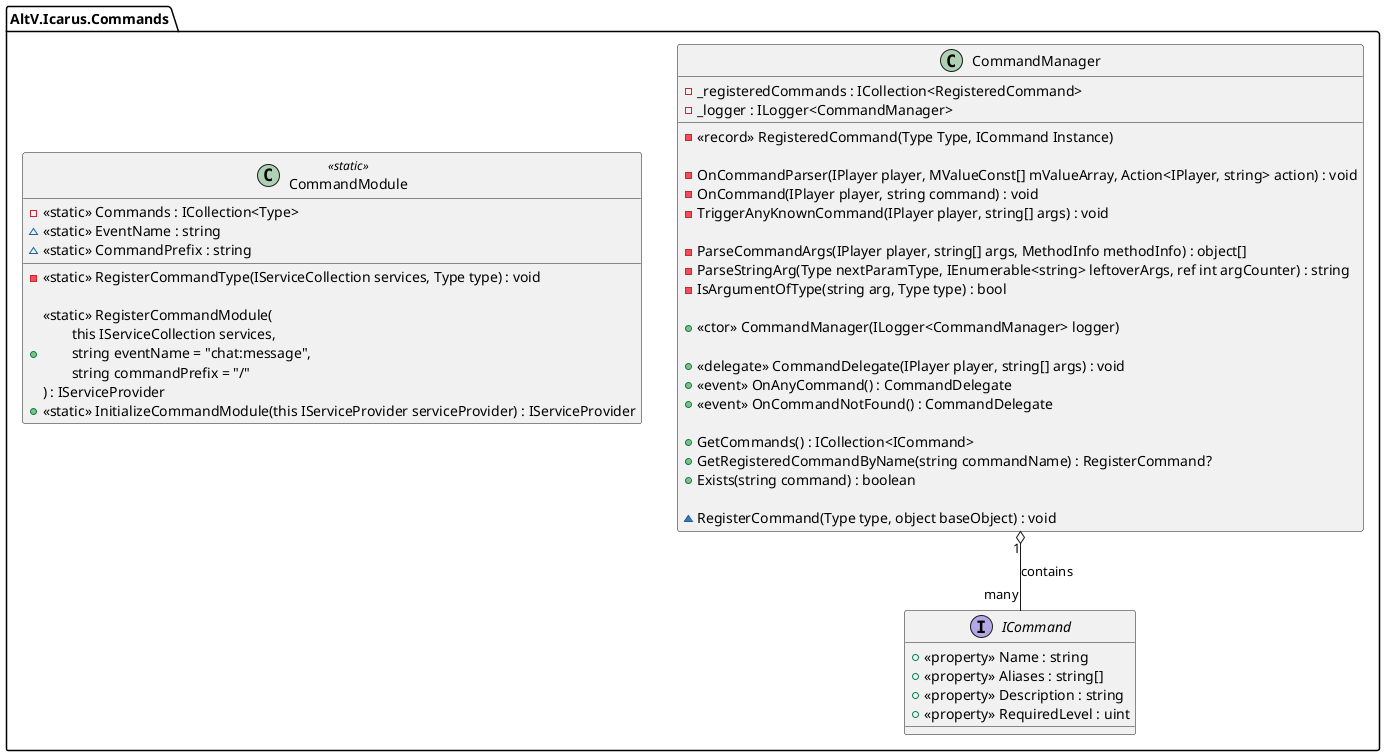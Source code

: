 @startuml

set separator ::

interface AltV.Icarus.Commands::ICommand {
    + <<property>> Name : string 
    + <<property>> Aliases : string[]
    + <<property>> Description : string
    + <<property>> RequiredLevel : uint
}

class AltV.Icarus.Commands::CommandManager {
    - _registeredCommands : ICollection<RegisteredCommand>
    - _logger : ILogger<CommandManager>
    
    - <<record>> RegisteredCommand(Type Type, ICommand Instance)

    - OnCommandParser(IPlayer player, MValueConst[] mValueArray, Action<IPlayer, string> action) : void
    - OnCommand(IPlayer player, string command) : void
    - TriggerAnyKnownCommand(IPlayer player, string[] args) : void

    - ParseCommandArgs(IPlayer player, string[] args, MethodInfo methodInfo) : object[]
    - ParseStringArg(Type nextParamType, IEnumerable<string> leftoverArgs, ref int argCounter) : string
    - IsArgumentOfType(string arg, Type type) : bool

    + <<ctor>> CommandManager(ILogger<CommandManager> logger)

    + <<delegate>> CommandDelegate(IPlayer player, string[] args) : void
    + <<event>> OnAnyCommand() : CommandDelegate 
    + <<event>> OnCommandNotFound() : CommandDelegate 

    + GetCommands() : ICollection<ICommand>
    + GetRegisteredCommandByName(string commandName) : RegisterCommand?
    + Exists(string command) : boolean

    ~ RegisterCommand(Type type, object baseObject) : void
}

class AltV.Icarus.Commands::CommandModule <<static>> {
    - <<static>> Commands : ICollection<Type>
    ~ <<static>> EventName : string
    ~ <<static>> CommandPrefix : string

    - <<static>> RegisterCommandType(IServiceCollection services, Type type) : void

    + <<static>> RegisterCommandModule(\n\tthis IServiceCollection services,\n\tstring eventName = "chat:message",\n\tstring commandPrefix = "/"\n) : IServiceProvider
    + <<static>> InitializeCommandModule(this IServiceProvider serviceProvider) : IServiceProvider
}

AltV.Icarus.Commands::CommandManager "1" o-- "many" AltV.Icarus.Commands::ICommand : contains

@enduml